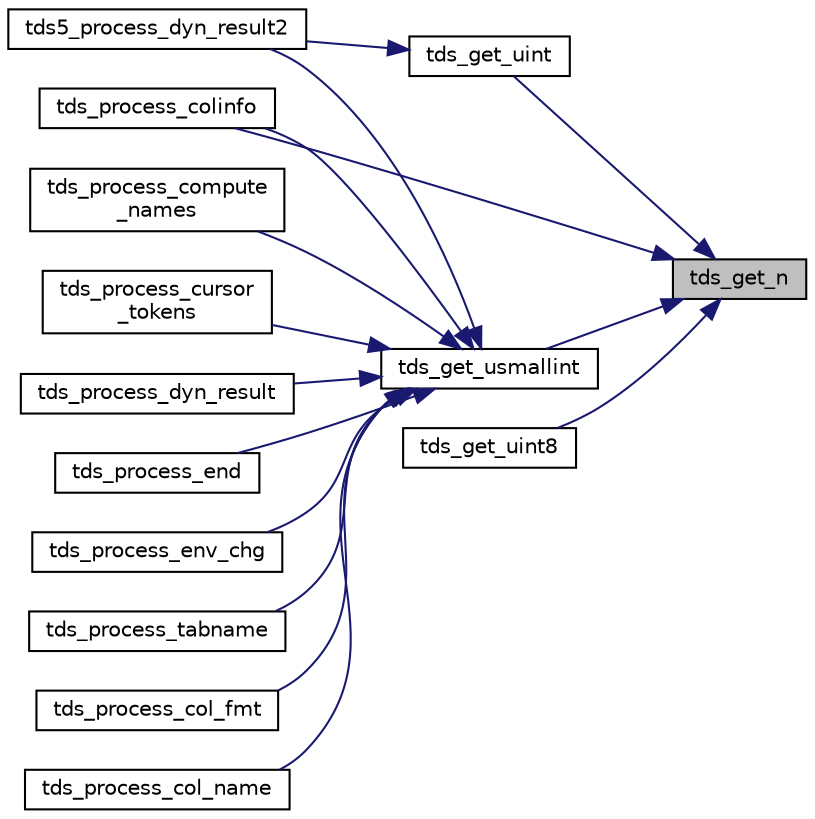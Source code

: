 digraph "tds_get_n"
{
 // LATEX_PDF_SIZE
  edge [fontname="Helvetica",fontsize="10",labelfontname="Helvetica",labelfontsize="10"];
  node [fontname="Helvetica",fontsize="10",shape=record];
  rankdir="RL";
  Node1 [label="tds_get_n",height=0.2,width=0.4,color="black", fillcolor="grey75", style="filled", fontcolor="black",tooltip="Get N bytes from the buffer and return them in the already allocated space   given to us."];
  Node1 -> Node2 [dir="back",color="midnightblue",fontsize="10",style="solid",fontname="Helvetica"];
  Node2 [label="tds_get_uint",height=0.2,width=0.4,color="black", fillcolor="white", style="filled",URL="$a00564.html#ga9ac121c269e203337a48c5bf8afc48c3",tooltip="Get an int32 from the server."];
  Node2 -> Node3 [dir="back",color="midnightblue",fontsize="10",style="solid",fontname="Helvetica"];
  Node3 [label="tds5_process_dyn_result2",height=0.2,width=0.4,color="black", fillcolor="white", style="filled",URL="$a00565.html#gae688b515631141acfbc41bbb91c8b921",tooltip="Process new TDS 5.0 token for describing output parameters."];
  Node1 -> Node4 [dir="back",color="midnightblue",fontsize="10",style="solid",fontname="Helvetica"];
  Node4 [label="tds_get_uint8",height=0.2,width=0.4,color="black", fillcolor="white", style="filled",URL="$a00564.html#ga8ab6c87318eaf15ea17a9575763f7809",tooltip="Get an uint64 from the server."];
  Node1 -> Node5 [dir="back",color="midnightblue",fontsize="10",style="solid",fontname="Helvetica"];
  Node5 [label="tds_get_usmallint",height=0.2,width=0.4,color="black", fillcolor="white", style="filled",URL="$a00564.html#gad38aa5b9547817854ccba1fcc7855861",tooltip="Get an int16 from the server."];
  Node5 -> Node3 [dir="back",color="midnightblue",fontsize="10",style="solid",fontname="Helvetica"];
  Node5 -> Node6 [dir="back",color="midnightblue",fontsize="10",style="solid",fontname="Helvetica"];
  Node6 [label="tds_process_col_fmt",height=0.2,width=0.4,color="black", fillcolor="white", style="filled",URL="$a00565.html#ga4e3dd9d3614f5f0433b78b761dd68741",tooltip="tds_process_col_fmt() is the other half of result set processing under TDS 4.2."];
  Node5 -> Node7 [dir="back",color="midnightblue",fontsize="10",style="solid",fontname="Helvetica"];
  Node7 [label="tds_process_col_name",height=0.2,width=0.4,color="black", fillcolor="white", style="filled",URL="$a00565.html#ga905d2fa5e1b602817bd16bb0fcf9eadb",tooltip="tds_process_col_name() is one half of the result set under TDS 4.2 it contains all the column names,..."];
  Node5 -> Node8 [dir="back",color="midnightblue",fontsize="10",style="solid",fontname="Helvetica"];
  Node8 [label="tds_process_colinfo",height=0.2,width=0.4,color="black", fillcolor="white", style="filled",URL="$a00565.html#ga22c7f413d43fc0d511e122a3de389166",tooltip="Reads column information."];
  Node5 -> Node9 [dir="back",color="midnightblue",fontsize="10",style="solid",fontname="Helvetica"];
  Node9 [label="tds_process_compute\l_names",height=0.2,width=0.4,color="black", fillcolor="white", style="filled",URL="$a00565.html#gae5b3e01f3d665f9e377de091f46f1ab9",tooltip="tds_process_compute_names() processes compute result sets."];
  Node5 -> Node10 [dir="back",color="midnightblue",fontsize="10",style="solid",fontname="Helvetica"];
  Node10 [label="tds_process_cursor\l_tokens",height=0.2,width=0.4,color="black", fillcolor="white", style="filled",URL="$a00565.html#ga315d875d90c64d12d61fc9e33b4dee96",tooltip="Reads cursor command results."];
  Node5 -> Node11 [dir="back",color="midnightblue",fontsize="10",style="solid",fontname="Helvetica"];
  Node11 [label="tds_process_dyn_result",height=0.2,width=0.4,color="black", fillcolor="white", style="filled",URL="$a00565.html#ga416cf119c1d4a0fca27dc5b50c261358",tooltip="Process results from dynamic."];
  Node5 -> Node12 [dir="back",color="midnightblue",fontsize="10",style="solid",fontname="Helvetica"];
  Node12 [label="tds_process_end",height=0.2,width=0.4,color="black", fillcolor="white", style="filled",URL="$a00565.html#ga7a081cf9bb8f04ead12f0299fb7c4cd9",tooltip="tds_process_end() processes any of the DONE, DONEPROC, or DONEINPROC tokens."];
  Node5 -> Node13 [dir="back",color="midnightblue",fontsize="10",style="solid",fontname="Helvetica"];
  Node13 [label="tds_process_env_chg",height=0.2,width=0.4,color="black", fillcolor="white", style="filled",URL="$a00565.html#ga3e1b4df4410a86a563a8c155e7799720",tooltip="tds_process_env_chg() when ever certain things change on the server, such as database,..."];
  Node5 -> Node14 [dir="back",color="midnightblue",fontsize="10",style="solid",fontname="Helvetica"];
  Node14 [label="tds_process_tabname",height=0.2,width=0.4,color="black", fillcolor="white", style="filled",URL="$a00565.html#gaeec59bca9bd0c5388e245f0d19d9c81a",tooltip="Process list of table from network."];
  Node1 -> Node8 [dir="back",color="midnightblue",fontsize="10",style="solid",fontname="Helvetica"];
}
